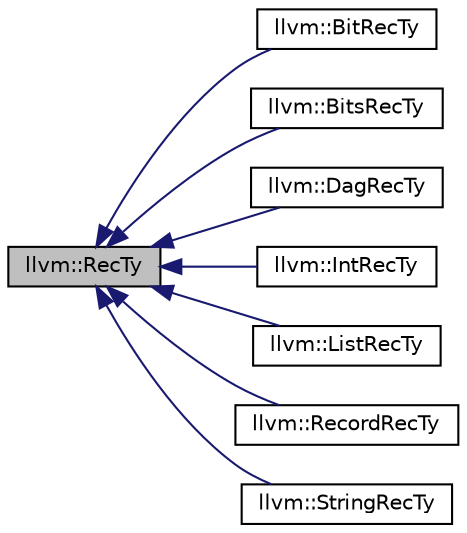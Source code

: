 digraph "llvm::RecTy"
{
 // LATEX_PDF_SIZE
  bgcolor="transparent";
  edge [fontname="Helvetica",fontsize="10",labelfontname="Helvetica",labelfontsize="10"];
  node [fontname="Helvetica",fontsize="10",shape=record];
  rankdir="LR";
  Node1 [label="llvm::RecTy",height=0.2,width=0.4,color="black", fillcolor="grey75", style="filled", fontcolor="black",tooltip=" "];
  Node1 -> Node2 [dir="back",color="midnightblue",fontsize="10",style="solid",fontname="Helvetica"];
  Node2 [label="llvm::BitRecTy",height=0.2,width=0.4,color="black",URL="$classllvm_1_1BitRecTy.html",tooltip="'bit' - Represent a single bit"];
  Node1 -> Node3 [dir="back",color="midnightblue",fontsize="10",style="solid",fontname="Helvetica"];
  Node3 [label="llvm::BitsRecTy",height=0.2,width=0.4,color="black",URL="$classllvm_1_1BitsRecTy.html",tooltip="'bits<n>' - Represent a fixed number of bits"];
  Node1 -> Node4 [dir="back",color="midnightblue",fontsize="10",style="solid",fontname="Helvetica"];
  Node4 [label="llvm::DagRecTy",height=0.2,width=0.4,color="black",URL="$classllvm_1_1DagRecTy.html",tooltip="'dag' - Represent a dag fragment"];
  Node1 -> Node5 [dir="back",color="midnightblue",fontsize="10",style="solid",fontname="Helvetica"];
  Node5 [label="llvm::IntRecTy",height=0.2,width=0.4,color="black",URL="$classllvm_1_1IntRecTy.html",tooltip="'int' - Represent an integer value of no particular size"];
  Node1 -> Node6 [dir="back",color="midnightblue",fontsize="10",style="solid",fontname="Helvetica"];
  Node6 [label="llvm::ListRecTy",height=0.2,width=0.4,color="black",URL="$classllvm_1_1ListRecTy.html",tooltip="'list<Ty>' - Represent a list of element values, all of which must be of the specified type."];
  Node1 -> Node7 [dir="back",color="midnightblue",fontsize="10",style="solid",fontname="Helvetica"];
  Node7 [label="llvm::RecordRecTy",height=0.2,width=0.4,color="black",URL="$classllvm_1_1RecordRecTy.html",tooltip="'[classname]' - Type of record values that have zero or more superclasses."];
  Node1 -> Node8 [dir="back",color="midnightblue",fontsize="10",style="solid",fontname="Helvetica"];
  Node8 [label="llvm::StringRecTy",height=0.2,width=0.4,color="black",URL="$classllvm_1_1StringRecTy.html",tooltip="'string' - Represent an string value"];
}
